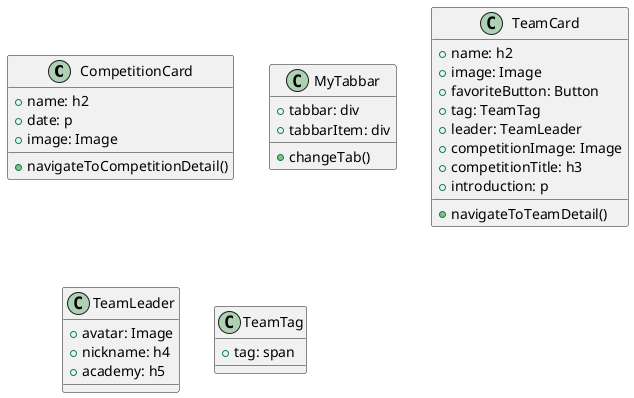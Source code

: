@startuml
class CompetitionCard {
    + name: h2
    + date: p
    + image: Image

    + navigateToCompetitionDetail()
}

class MyTabbar {
    + tabbar: div
    + tabbarItem: div

    + changeTab()
}

class TeamCard {
    + name: h2
    + image: Image
    + favoriteButton: Button
    + tag: TeamTag
    + leader: TeamLeader
    + competitionImage: Image
    + competitionTitle: h3
    + introduction: p

    +navigateToTeamDetail()
}

class TeamLeader {
    + avatar: Image
    + nickname: h4
    + academy: h5
}

class TeamTag {
    + tag: span
}
@enduml
